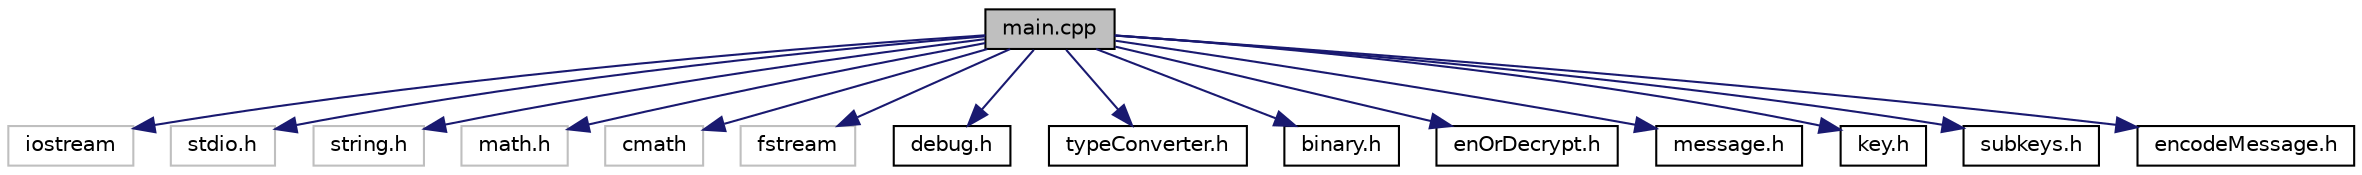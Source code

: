 digraph "main.cpp"
{
  edge [fontname="Helvetica",fontsize="10",labelfontname="Helvetica",labelfontsize="10"];
  node [fontname="Helvetica",fontsize="10",shape=record];
  Node1 [label="main.cpp",height=0.2,width=0.4,color="black", fillcolor="grey75", style="filled", fontcolor="black"];
  Node1 -> Node2 [color="midnightblue",fontsize="10",style="solid",fontname="Helvetica"];
  Node2 [label="iostream",height=0.2,width=0.4,color="grey75", fillcolor="white", style="filled"];
  Node1 -> Node3 [color="midnightblue",fontsize="10",style="solid",fontname="Helvetica"];
  Node3 [label="stdio.h",height=0.2,width=0.4,color="grey75", fillcolor="white", style="filled"];
  Node1 -> Node4 [color="midnightblue",fontsize="10",style="solid",fontname="Helvetica"];
  Node4 [label="string.h",height=0.2,width=0.4,color="grey75", fillcolor="white", style="filled"];
  Node1 -> Node5 [color="midnightblue",fontsize="10",style="solid",fontname="Helvetica"];
  Node5 [label="math.h",height=0.2,width=0.4,color="grey75", fillcolor="white", style="filled"];
  Node1 -> Node6 [color="midnightblue",fontsize="10",style="solid",fontname="Helvetica"];
  Node6 [label="cmath",height=0.2,width=0.4,color="grey75", fillcolor="white", style="filled"];
  Node1 -> Node7 [color="midnightblue",fontsize="10",style="solid",fontname="Helvetica"];
  Node7 [label="fstream",height=0.2,width=0.4,color="grey75", fillcolor="white", style="filled"];
  Node1 -> Node8 [color="midnightblue",fontsize="10",style="solid",fontname="Helvetica"];
  Node8 [label="debug.h",height=0.2,width=0.4,color="black", fillcolor="white", style="filled",URL="$debug_8h.html"];
  Node1 -> Node9 [color="midnightblue",fontsize="10",style="solid",fontname="Helvetica"];
  Node9 [label="typeConverter.h",height=0.2,width=0.4,color="black", fillcolor="white", style="filled",URL="$type_converter_8h.html"];
  Node1 -> Node10 [color="midnightblue",fontsize="10",style="solid",fontname="Helvetica"];
  Node10 [label="binary.h",height=0.2,width=0.4,color="black", fillcolor="white", style="filled",URL="$binary_8h.html"];
  Node1 -> Node11 [color="midnightblue",fontsize="10",style="solid",fontname="Helvetica"];
  Node11 [label="enOrDecrypt.h",height=0.2,width=0.4,color="black", fillcolor="white", style="filled",URL="$en_or_decrypt_8h.html"];
  Node1 -> Node12 [color="midnightblue",fontsize="10",style="solid",fontname="Helvetica"];
  Node12 [label="message.h",height=0.2,width=0.4,color="black", fillcolor="white", style="filled",URL="$message_8h.html"];
  Node1 -> Node13 [color="midnightblue",fontsize="10",style="solid",fontname="Helvetica"];
  Node13 [label="key.h",height=0.2,width=0.4,color="black", fillcolor="white", style="filled",URL="$key_8h.html"];
  Node1 -> Node14 [color="midnightblue",fontsize="10",style="solid",fontname="Helvetica"];
  Node14 [label="subkeys.h",height=0.2,width=0.4,color="black", fillcolor="white", style="filled",URL="$subkeys_8h.html"];
  Node1 -> Node15 [color="midnightblue",fontsize="10",style="solid",fontname="Helvetica"];
  Node15 [label="encodeMessage.h",height=0.2,width=0.4,color="black", fillcolor="white", style="filled",URL="$encode_message_8h.html"];
}
